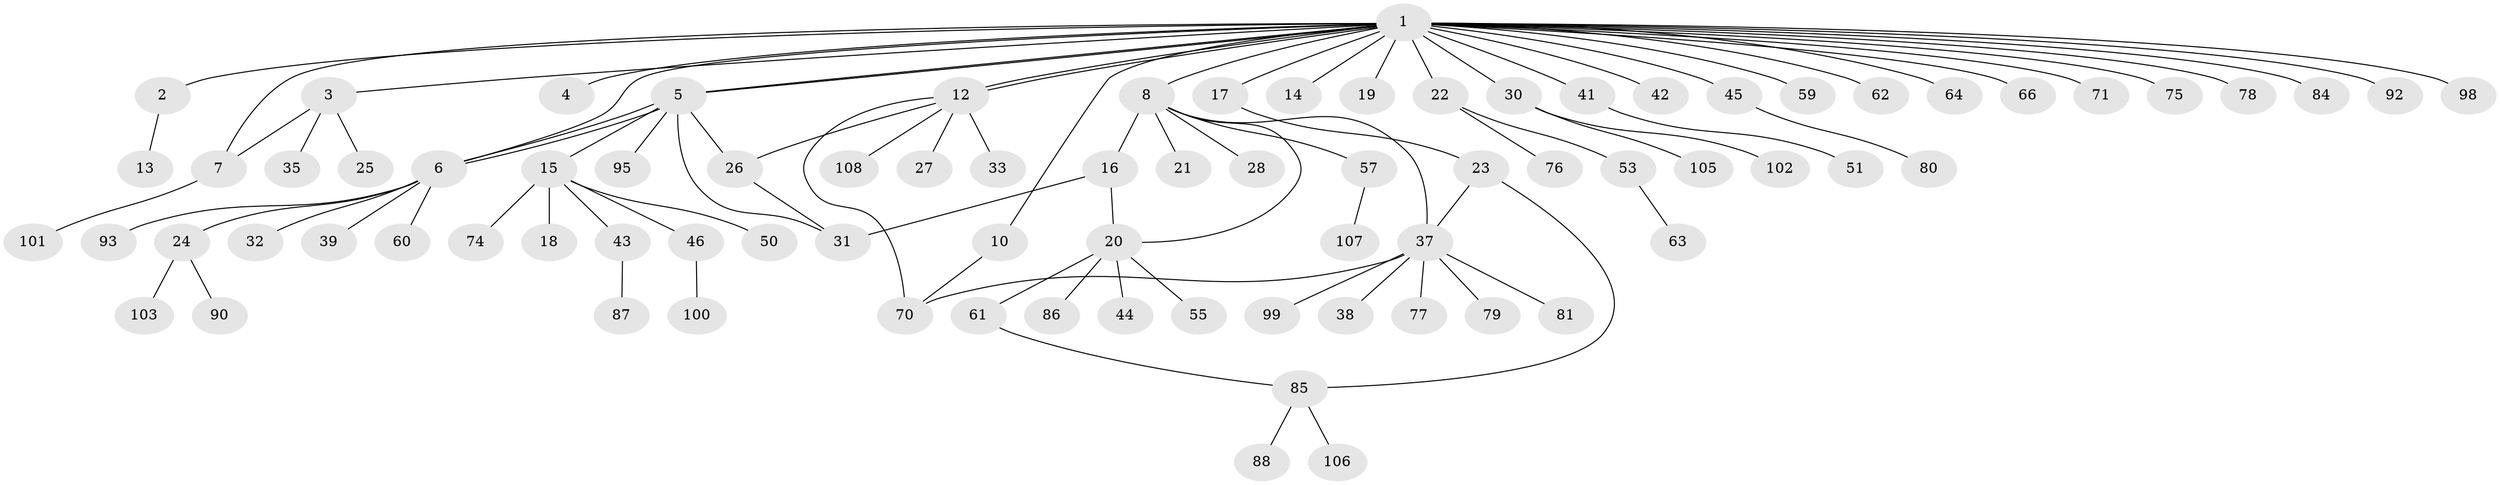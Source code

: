// Generated by graph-tools (version 1.1) at 2025/51/02/27/25 19:51:59]
// undirected, 81 vertices, 93 edges
graph export_dot {
graph [start="1"]
  node [color=gray90,style=filled];
  1 [super="+73"];
  2;
  3 [super="+9"];
  4;
  5 [super="+67"];
  6 [super="+49"];
  7 [super="+11"];
  8 [super="+68"];
  10 [super="+34"];
  12 [super="+58"];
  13;
  14;
  15 [super="+36"];
  16 [super="+47"];
  17;
  18;
  19 [super="+52"];
  20 [super="+109"];
  21;
  22 [super="+104"];
  23 [super="+29"];
  24 [super="+91"];
  25;
  26;
  27 [super="+82"];
  28;
  30 [super="+54"];
  31 [super="+48"];
  32;
  33;
  35;
  37 [super="+40"];
  38;
  39;
  41;
  42;
  43 [super="+96"];
  44;
  45;
  46 [super="+65"];
  50;
  51 [super="+56"];
  53;
  55;
  57 [super="+83"];
  59 [super="+72"];
  60 [super="+89"];
  61;
  62;
  63 [super="+69"];
  64;
  66;
  70 [super="+94"];
  71;
  74;
  75;
  76;
  77;
  78;
  79;
  80;
  81;
  84;
  85 [super="+97"];
  86;
  87;
  88;
  90;
  92;
  93;
  95;
  98;
  99;
  100;
  101;
  102;
  103;
  105;
  106;
  107;
  108;
  1 -- 2;
  1 -- 3;
  1 -- 4;
  1 -- 5;
  1 -- 5;
  1 -- 6;
  1 -- 7;
  1 -- 8;
  1 -- 10;
  1 -- 12 [weight=2];
  1 -- 12;
  1 -- 14;
  1 -- 17;
  1 -- 19;
  1 -- 22;
  1 -- 30;
  1 -- 41;
  1 -- 42;
  1 -- 45;
  1 -- 59;
  1 -- 62;
  1 -- 64;
  1 -- 66;
  1 -- 71;
  1 -- 75;
  1 -- 78;
  1 -- 84;
  1 -- 92;
  1 -- 98;
  2 -- 13;
  3 -- 7;
  3 -- 25;
  3 -- 35;
  5 -- 6;
  5 -- 6;
  5 -- 15;
  5 -- 26;
  5 -- 31;
  5 -- 95;
  6 -- 24;
  6 -- 32;
  6 -- 39;
  6 -- 60;
  6 -- 93;
  7 -- 101;
  8 -- 16;
  8 -- 20;
  8 -- 21;
  8 -- 28;
  8 -- 37;
  8 -- 57;
  10 -- 70;
  12 -- 26;
  12 -- 27;
  12 -- 33;
  12 -- 108;
  12 -- 70;
  15 -- 18;
  15 -- 46;
  15 -- 50;
  15 -- 74;
  15 -- 43;
  16 -- 20;
  16 -- 31;
  17 -- 23;
  20 -- 44;
  20 -- 55;
  20 -- 61;
  20 -- 86;
  22 -- 53;
  22 -- 76;
  23 -- 85;
  23 -- 37;
  24 -- 90;
  24 -- 103;
  26 -- 31;
  30 -- 102;
  30 -- 105;
  37 -- 38;
  37 -- 77;
  37 -- 79;
  37 -- 81;
  37 -- 99;
  37 -- 70;
  41 -- 51;
  43 -- 87;
  45 -- 80;
  46 -- 100;
  53 -- 63;
  57 -- 107;
  61 -- 85;
  85 -- 88;
  85 -- 106;
}
